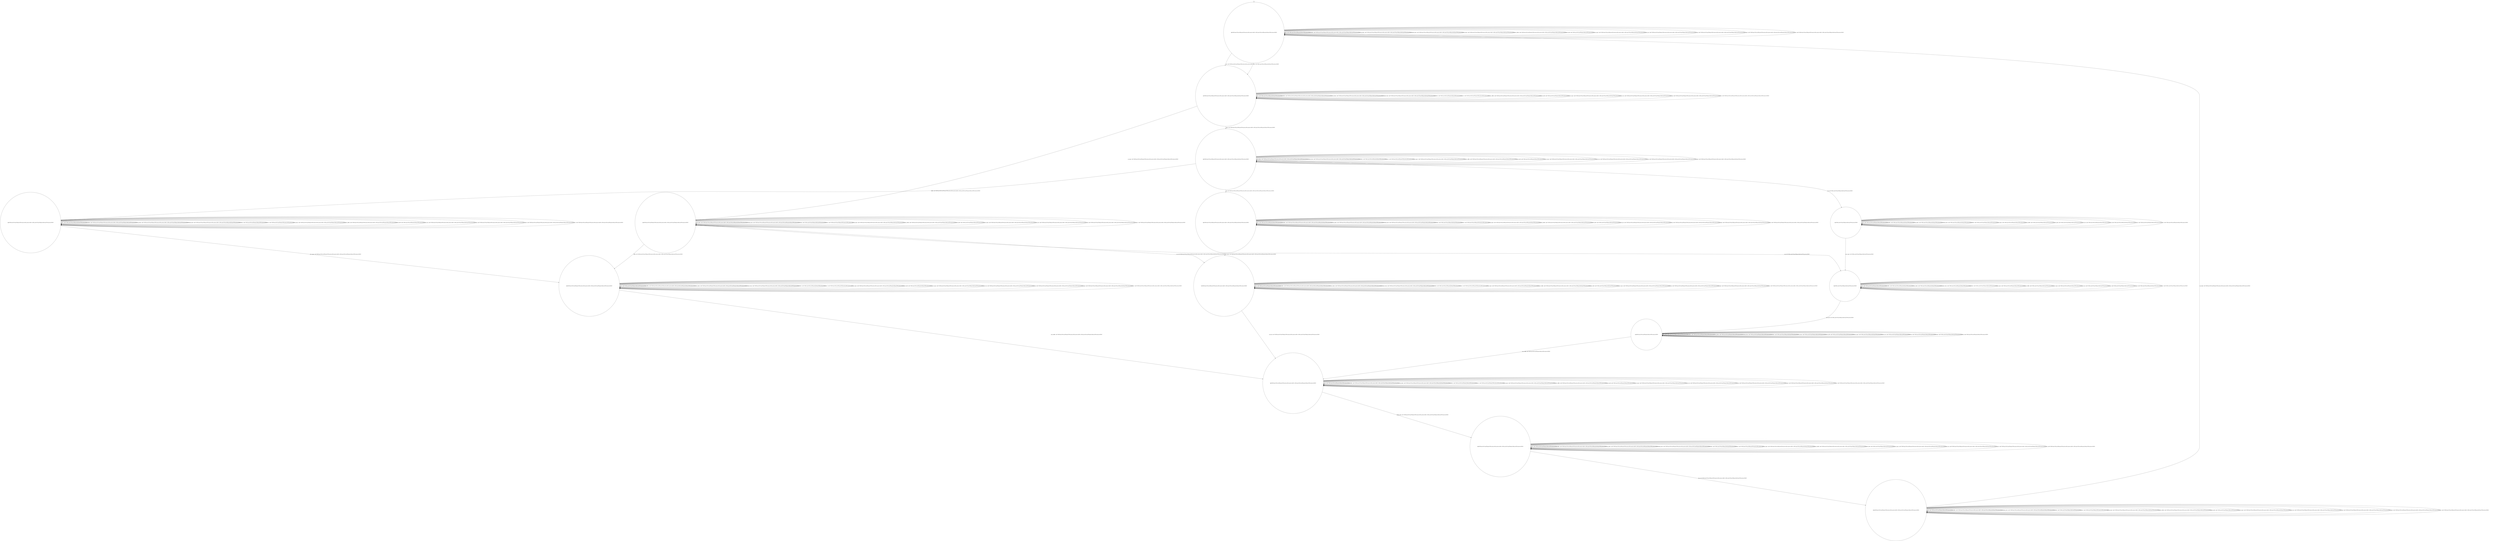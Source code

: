 digraph g {
	edge [lblstyle="above, sloped"];
	s0 [shape="circle" label="0@[((EUR and COF and TEA and TON and not DOL and not CAP) or (DOL and COF and TEA and CAP and TON and not EUR))]"];
	s1 [shape="circle" label="1@[((EUR and COF and TEA and TON and not DOL and not CAP) or (DOL and COF and TEA and CAP and TON and not EUR))]"];
	s2 [shape="circle" label="2@[((EUR and COF and TEA and TON and not DOL and not CAP) or (DOL and COF and TEA and CAP and TON and not EUR))]"];
	s3 [shape="circle" label="3@[((EUR and COF and TEA and TON and not DOL and not CAP) or (DOL and COF and TEA and CAP and TON and not EUR))]"];
	s4 [shape="circle" label="4@[((EUR and COF and TEA and TON and not DOL and not CAP) or (DOL and COF and TEA and CAP and TON and not EUR))]"];
	s5 [shape="circle" label="5@[((EUR and COF and TEA and TON and not DOL and not CAP) or (DOL and COF and TEA and CAP and TON and not EUR))]"];
	s6 [shape="circle" label="6@[((EUR and COF and TEA and TON and not DOL and not CAP) or (DOL and COF and TEA and CAP and TON and not EUR))]"];
	s7 [shape="circle" label="7@[((EUR and COF and TEA and TON and not DOL and not CAP) or (DOL and COF and TEA and CAP and TON and not EUR))]"];
	s8 [shape="circle" label="8@[((EUR and COF and TEA and TON and not DOL and not CAP) or (DOL and COF and TEA and CAP and TON and not EUR))]"];
	s9 [shape="circle" label="9@[((EUR and COF and TEA and TON and not DOL and not CAP) or (DOL and COF and TEA and CAP and TON and not EUR))]"];
	s10 [shape="circle" label="10@[((EUR and COF and TEA and TON and not DOL and not CAP) or (DOL and COF and TEA and CAP and TON and not EUR))]"];
	s11 [shape="circle" label="11@[((DOL and COF and TEA and CAP and TON and not EUR))]"];
	s12 [shape="circle" label="12@[((DOL and COF and TEA and CAP and TON and not EUR))]"];
	s13 [shape="circle" label="13@[((DOL and COF and TEA and CAP and TON and not EUR))]"];
	s0 -> s0 [label="cap / nok() [((DOL and COF and TEA and CAP and TON and not EUR))]"];
	s0 -> s0 [label="coffee / nok() [((EUR and COF and TEA and TON and not DOL and not CAP) or (DOL and COF and TEA and CAP and TON and not EUR))]"];
	s0 -> s0 [label="cup_taken / nok() [((EUR and COF and TEA and TON and not DOL and not CAP) or (DOL and COF and TEA and CAP and TON and not EUR))]"];
	s0 -> s0 [label="display_done / nok() [((EUR and COF and TEA and TON and not DOL and not CAP) or (DOL and COF and TEA and CAP and TON and not EUR))]"];
	s0 -> s1 [label="dollar / ok() [((DOL and COF and TEA and CAP and TON and not EUR))]"];
	s0 -> s1 [label="euro / ok() [((EUR and COF and TEA and TON and not DOL and not CAP))]"];
	s0 -> s0 [label="no_sugar / nok() [((EUR and COF and TEA and TON and not DOL and not CAP) or (DOL and COF and TEA and CAP and TON and not EUR))]"];
	s0 -> s0 [label="pour_coffee / nok() [((EUR and COF and TEA and TON and not DOL and not CAP) or (DOL and COF and TEA and CAP and TON and not EUR))]"];
	s0 -> s0 [label="pour_milk / nok() [((DOL and COF and TEA and CAP and TON and not EUR))]"];
	s0 -> s0 [label="pour_sugar / nok() [((EUR and COF and TEA and TON and not DOL and not CAP) or (DOL and COF and TEA and CAP and TON and not EUR))]"];
	s0 -> s0 [label="pour_tea / nok() [((EUR and COF and TEA and TON and not DOL and not CAP) or (DOL and COF and TEA and CAP and TON and not EUR))]"];
	s0 -> s0 [label="ring / nok() [((EUR and COF and TEA and TON and not DOL and not CAP) or (DOL and COF and TEA and CAP and TON and not EUR))]"];
	s0 -> s0 [label="sugar / nok() [((EUR and COF and TEA and TON and not DOL and not CAP) or (DOL and COF and TEA and CAP and TON and not EUR))]"];
	s0 -> s0 [label="tea / nok() [((EUR and COF and TEA and TON and not DOL and not CAP) or (DOL and COF and TEA and CAP and TON and not EUR))]"];
	s1 -> s1 [label="cap / nok() [((DOL and COF and TEA and CAP and TON and not EUR))]"];
	s1 -> s1 [label="coffee / nok() [((EUR and COF and TEA and TON and not DOL and not CAP) or (DOL and COF and TEA and CAP and TON and not EUR))]"];
	s1 -> s1 [label="cup_taken / nok() [((EUR and COF and TEA and TON and not DOL and not CAP) or (DOL and COF and TEA and CAP and TON and not EUR))]"];
	s1 -> s1 [label="display_done / nok() [((EUR and COF and TEA and TON and not DOL and not CAP) or (DOL and COF and TEA and CAP and TON and not EUR))]"];
	s1 -> s1 [label="dollar / nok() [((DOL and COF and TEA and CAP and TON and not EUR))]"];
	s1 -> s1 [label="euro / nok() [((EUR and COF and TEA and TON and not DOL and not CAP))]"];
	s1 -> s2 [label="no_sugar / ok() [((EUR and COF and TEA and TON and not DOL and not CAP) or (DOL and COF and TEA and CAP and TON and not EUR))]"];
	s1 -> s1 [label="pour_coffee / nok() [((EUR and COF and TEA and TON and not DOL and not CAP) or (DOL and COF and TEA and CAP and TON and not EUR))]"];
	s1 -> s1 [label="pour_milk / nok() [((DOL and COF and TEA and CAP and TON and not EUR))]"];
	s1 -> s1 [label="pour_sugar / nok() [((EUR and COF and TEA and TON and not DOL and not CAP) or (DOL and COF and TEA and CAP and TON and not EUR))]"];
	s1 -> s1 [label="pour_tea / nok() [((EUR and COF and TEA and TON and not DOL and not CAP) or (DOL and COF and TEA and CAP and TON and not EUR))]"];
	s1 -> s1 [label="ring / nok() [((EUR and COF and TEA and TON and not DOL and not CAP) or (DOL and COF and TEA and CAP and TON and not EUR))]"];
	s1 -> s3 [label="sugar / ok() [((EUR and COF and TEA and TON and not DOL and not CAP) or (DOL and COF and TEA and CAP and TON and not EUR))]"];
	s1 -> s1 [label="tea / nok() [((EUR and COF and TEA and TON and not DOL and not CAP) or (DOL and COF and TEA and CAP and TON and not EUR))]"];
	s2 -> s12 [label="cap / ok() [((DOL and COF and TEA and CAP and TON and not EUR))]"];
	s2 -> s6 [label="coffee / ok() [((EUR and COF and TEA and TON and not DOL and not CAP) or (DOL and COF and TEA and CAP and TON and not EUR))]"];
	s2 -> s2 [label="cup_taken / nok() [((EUR and COF and TEA and TON and not DOL and not CAP) or (DOL and COF and TEA and CAP and TON and not EUR))]"];
	s2 -> s2 [label="display_done / nok() [((EUR and COF and TEA and TON and not DOL and not CAP) or (DOL and COF and TEA and CAP and TON and not EUR))]"];
	s2 -> s2 [label="dollar / nok() [((DOL and COF and TEA and CAP and TON and not EUR))]"];
	s2 -> s2 [label="euro / nok() [((EUR and COF and TEA and TON and not DOL and not CAP))]"];
	s2 -> s2 [label="no_sugar / nok() [((EUR and COF and TEA and TON and not DOL and not CAP) or (DOL and COF and TEA and CAP and TON and not EUR))]"];
	s2 -> s2 [label="pour_coffee / nok() [((EUR and COF and TEA and TON and not DOL and not CAP) or (DOL and COF and TEA and CAP and TON and not EUR))]"];
	s2 -> s2 [label="pour_milk / nok() [((DOL and COF and TEA and CAP and TON and not EUR))]"];
	s2 -> s2 [label="pour_sugar / nok() [((EUR and COF and TEA and TON and not DOL and not CAP) or (DOL and COF and TEA and CAP and TON and not EUR))]"];
	s2 -> s2 [label="pour_tea / nok() [((EUR and COF and TEA and TON and not DOL and not CAP) or (DOL and COF and TEA and CAP and TON and not EUR))]"];
	s2 -> s2 [label="ring / nok() [((EUR and COF and TEA and TON and not DOL and not CAP) or (DOL and COF and TEA and CAP and TON and not EUR))]"];
	s2 -> s2 [label="sugar / void() [((EUR and COF and TEA and TON and not DOL and not CAP) or (DOL and COF and TEA and CAP and TON and not EUR))]"];
	s2 -> s7 [label="tea / ok() [((EUR and COF and TEA and TON and not DOL and not CAP) or (DOL and COF and TEA and CAP and TON and not EUR))]"];
	s3 -> s11 [label="cap / ok() [((DOL and COF and TEA and CAP and TON and not EUR))]"];
	s3 -> s4 [label="coffee / ok() [((EUR and COF and TEA and TON and not DOL and not CAP) or (DOL and COF and TEA and CAP and TON and not EUR))]"];
	s3 -> s3 [label="cup_taken / nok() [((EUR and COF and TEA and TON and not DOL and not CAP) or (DOL and COF and TEA and CAP and TON and not EUR))]"];
	s3 -> s3 [label="display_done / nok() [((EUR and COF and TEA and TON and not DOL and not CAP) or (DOL and COF and TEA and CAP and TON and not EUR))]"];
	s3 -> s3 [label="dollar / nok() [((DOL and COF and TEA and CAP and TON and not EUR))]"];
	s3 -> s3 [label="euro / nok() [((EUR and COF and TEA and TON and not DOL and not CAP))]"];
	s3 -> s3 [label="no_sugar / void() [((EUR and COF and TEA and TON and not DOL and not CAP) or (DOL and COF and TEA and CAP and TON and not EUR))]"];
	s3 -> s3 [label="pour_coffee / nok() [((EUR and COF and TEA and TON and not DOL and not CAP) or (DOL and COF and TEA and CAP and TON and not EUR))]"];
	s3 -> s3 [label="pour_milk / nok() [((DOL and COF and TEA and CAP and TON and not EUR))]"];
	s3 -> s3 [label="pour_sugar / nok() [((EUR and COF and TEA and TON and not DOL and not CAP) or (DOL and COF and TEA and CAP and TON and not EUR))]"];
	s3 -> s3 [label="pour_tea / nok() [((EUR and COF and TEA and TON and not DOL and not CAP) or (DOL and COF and TEA and CAP and TON and not EUR))]"];
	s3 -> s3 [label="ring / nok() [((EUR and COF and TEA and TON and not DOL and not CAP) or (DOL and COF and TEA and CAP and TON and not EUR))]"];
	s3 -> s3 [label="sugar / nok() [((EUR and COF and TEA and TON and not DOL and not CAP) or (DOL and COF and TEA and CAP and TON and not EUR))]"];
	s3 -> s5 [label="tea / ok() [((EUR and COF and TEA and TON and not DOL and not CAP) or (DOL and COF and TEA and CAP and TON and not EUR))]"];
	s4 -> s4 [label="cap / void() [((DOL and COF and TEA and CAP and TON and not EUR))]"];
	s4 -> s4 [label="coffee / nok() [((EUR and COF and TEA and TON and not DOL and not CAP) or (DOL and COF and TEA and CAP and TON and not EUR))]"];
	s4 -> s4 [label="cup_taken / nok() [((EUR and COF and TEA and TON and not DOL and not CAP) or (DOL and COF and TEA and CAP and TON and not EUR))]"];
	s4 -> s4 [label="display_done / nok() [((EUR and COF and TEA and TON and not DOL and not CAP) or (DOL and COF and TEA and CAP and TON and not EUR))]"];
	s4 -> s4 [label="dollar / nok() [((DOL and COF and TEA and CAP and TON and not EUR))]"];
	s4 -> s4 [label="euro / nok() [((EUR and COF and TEA and TON and not DOL and not CAP))]"];
	s4 -> s4 [label="no_sugar / nok() [((EUR and COF and TEA and TON and not DOL and not CAP) or (DOL and COF and TEA and CAP and TON and not EUR))]"];
	s4 -> s4 [label="pour_coffee / nok() [((EUR and COF and TEA and TON and not DOL and not CAP) or (DOL and COF and TEA and CAP and TON and not EUR))]"];
	s4 -> s4 [label="pour_milk / nok() [((DOL and COF and TEA and CAP and TON and not EUR))]"];
	s4 -> s6 [label="pour_sugar / ok() [((EUR and COF and TEA and TON and not DOL and not CAP) or (DOL and COF and TEA and CAP and TON and not EUR))]"];
	s4 -> s4 [label="pour_tea / nok() [((EUR and COF and TEA and TON and not DOL and not CAP) or (DOL and COF and TEA and CAP and TON and not EUR))]"];
	s4 -> s4 [label="ring / nok() [((EUR and COF and TEA and TON and not DOL and not CAP) or (DOL and COF and TEA and CAP and TON and not EUR))]"];
	s4 -> s4 [label="sugar / nok() [((EUR and COF and TEA and TON and not DOL and not CAP) or (DOL and COF and TEA and CAP and TON and not EUR))]"];
	s4 -> s4 [label="tea / void() [((EUR and COF and TEA and TON and not DOL and not CAP) or (DOL and COF and TEA and CAP and TON and not EUR))]"];
	s5 -> s5 [label="cap / void() [((DOL and COF and TEA and CAP and TON and not EUR))]"];
	s5 -> s5 [label="coffee / void() [((EUR and COF and TEA and TON and not DOL and not CAP) or (DOL and COF and TEA and CAP and TON and not EUR))]"];
	s5 -> s5 [label="cup_taken / nok() [((EUR and COF and TEA and TON and not DOL and not CAP) or (DOL and COF and TEA and CAP and TON and not EUR))]"];
	s5 -> s5 [label="display_done / nok() [((EUR and COF and TEA and TON and not DOL and not CAP) or (DOL and COF and TEA and CAP and TON and not EUR))]"];
	s5 -> s5 [label="dollar / nok() [((DOL and COF and TEA and CAP and TON and not EUR))]"];
	s5 -> s5 [label="euro / nok() [((EUR and COF and TEA and TON and not DOL and not CAP))]"];
	s5 -> s5 [label="no_sugar / nok() [((EUR and COF and TEA and TON and not DOL and not CAP) or (DOL and COF and TEA and CAP and TON and not EUR))]"];
	s5 -> s5 [label="pour_coffee / nok() [((EUR and COF and TEA and TON and not DOL and not CAP) or (DOL and COF and TEA and CAP and TON and not EUR))]"];
	s5 -> s5 [label="pour_milk / nok() [((DOL and COF and TEA and CAP and TON and not EUR))]"];
	s5 -> s7 [label="pour_sugar / ok() [((EUR and COF and TEA and TON and not DOL and not CAP) or (DOL and COF and TEA and CAP and TON and not EUR))]"];
	s5 -> s5 [label="pour_tea / nok() [((EUR and COF and TEA and TON and not DOL and not CAP) or (DOL and COF and TEA and CAP and TON and not EUR))]"];
	s5 -> s5 [label="ring / nok() [((EUR and COF and TEA and TON and not DOL and not CAP) or (DOL and COF and TEA and CAP and TON and not EUR))]"];
	s5 -> s5 [label="sugar / nok() [((EUR and COF and TEA and TON and not DOL and not CAP) or (DOL and COF and TEA and CAP and TON and not EUR))]"];
	s5 -> s5 [label="tea / nok() [((EUR and COF and TEA and TON and not DOL and not CAP) or (DOL and COF and TEA and CAP and TON and not EUR))]"];
	s6 -> s6 [label="cap / void() [((DOL and COF and TEA and CAP and TON and not EUR))]"];
	s6 -> s6 [label="coffee / nok() [((EUR and COF and TEA and TON and not DOL and not CAP) or (DOL and COF and TEA and CAP and TON and not EUR))]"];
	s6 -> s6 [label="cup_taken / nok() [((EUR and COF and TEA and TON and not DOL and not CAP) or (DOL and COF and TEA and CAP and TON and not EUR))]"];
	s6 -> s6 [label="display_done / nok() [((EUR and COF and TEA and TON and not DOL and not CAP) or (DOL and COF and TEA and CAP and TON and not EUR))]"];
	s6 -> s6 [label="dollar / nok() [((DOL and COF and TEA and CAP and TON and not EUR))]"];
	s6 -> s6 [label="euro / nok() [((EUR and COF and TEA and TON and not DOL and not CAP))]"];
	s6 -> s6 [label="no_sugar / nok() [((EUR and COF and TEA and TON and not DOL and not CAP) or (DOL and COF and TEA and CAP and TON and not EUR))]"];
	s6 -> s8 [label="pour_coffee / ok() [((EUR and COF and TEA and TON and not DOL and not CAP) or (DOL and COF and TEA and CAP and TON and not EUR))]"];
	s6 -> s6 [label="pour_milk / nok() [((DOL and COF and TEA and CAP and TON and not EUR))]"];
	s6 -> s6 [label="pour_sugar / nok() [((EUR and COF and TEA and TON and not DOL and not CAP) or (DOL and COF and TEA and CAP and TON and not EUR))]"];
	s6 -> s6 [label="pour_tea / nok() [((EUR and COF and TEA and TON and not DOL and not CAP) or (DOL and COF and TEA and CAP and TON and not EUR))]"];
	s6 -> s6 [label="ring / nok() [((EUR and COF and TEA and TON and not DOL and not CAP) or (DOL and COF and TEA and CAP and TON and not EUR))]"];
	s6 -> s6 [label="sugar / nok() [((EUR and COF and TEA and TON and not DOL and not CAP) or (DOL and COF and TEA and CAP and TON and not EUR))]"];
	s6 -> s6 [label="tea / void() [((EUR and COF and TEA and TON and not DOL and not CAP) or (DOL and COF and TEA and CAP and TON and not EUR))]"];
	s7 -> s7 [label="cap / void() [((DOL and COF and TEA and CAP and TON and not EUR))]"];
	s7 -> s7 [label="coffee / void() [((EUR and COF and TEA and TON and not DOL and not CAP) or (DOL and COF and TEA and CAP and TON and not EUR))]"];
	s7 -> s7 [label="cup_taken / nok() [((EUR and COF and TEA and TON and not DOL and not CAP) or (DOL and COF and TEA and CAP and TON and not EUR))]"];
	s7 -> s7 [label="display_done / nok() [((EUR and COF and TEA and TON and not DOL and not CAP) or (DOL and COF and TEA and CAP and TON and not EUR))]"];
	s7 -> s7 [label="dollar / nok() [((DOL and COF and TEA and CAP and TON and not EUR))]"];
	s7 -> s7 [label="euro / nok() [((EUR and COF and TEA and TON and not DOL and not CAP))]"];
	s7 -> s7 [label="no_sugar / nok() [((EUR and COF and TEA and TON and not DOL and not CAP) or (DOL and COF and TEA and CAP and TON and not EUR))]"];
	s7 -> s7 [label="pour_coffee / nok() [((EUR and COF and TEA and TON and not DOL and not CAP) or (DOL and COF and TEA and CAP and TON and not EUR))]"];
	s7 -> s7 [label="pour_milk / nok() [((DOL and COF and TEA and CAP and TON and not EUR))]"];
	s7 -> s7 [label="pour_sugar / nok() [((EUR and COF and TEA and TON and not DOL and not CAP) or (DOL and COF and TEA and CAP and TON and not EUR))]"];
	s7 -> s8 [label="pour_tea / ok() [((EUR and COF and TEA and TON and not DOL and not CAP) or (DOL and COF and TEA and CAP and TON and not EUR))]"];
	s7 -> s7 [label="ring / nok() [((EUR and COF and TEA and TON and not DOL and not CAP) or (DOL and COF and TEA and CAP and TON and not EUR))]"];
	s7 -> s7 [label="sugar / nok() [((EUR and COF and TEA and TON and not DOL and not CAP) or (DOL and COF and TEA and CAP and TON and not EUR))]"];
	s7 -> s7 [label="tea / nok() [((EUR and COF and TEA and TON and not DOL and not CAP) or (DOL and COF and TEA and CAP and TON and not EUR))]"];
	s8 -> s8 [label="cap / nok() [((DOL and COF and TEA and CAP and TON and not EUR))]"];
	s8 -> s8 [label="coffee / nok() [((EUR and COF and TEA and TON and not DOL and not CAP) or (DOL and COF and TEA and CAP and TON and not EUR))]"];
	s8 -> s8 [label="cup_taken / nok() [((EUR and COF and TEA and TON and not DOL and not CAP) or (DOL and COF and TEA and CAP and TON and not EUR))]"];
	s8 -> s9 [label="display_done / ok() [((EUR and COF and TEA and TON and not DOL and not CAP) or (DOL and COF and TEA and CAP and TON and not EUR))]"];
	s8 -> s8 [label="dollar / nok() [((DOL and COF and TEA and CAP and TON and not EUR))]"];
	s8 -> s8 [label="euro / nok() [((EUR and COF and TEA and TON and not DOL and not CAP))]"];
	s8 -> s8 [label="no_sugar / nok() [((EUR and COF and TEA and TON and not DOL and not CAP) or (DOL and COF and TEA and CAP and TON and not EUR))]"];
	s8 -> s8 [label="pour_coffee / nok() [((EUR and COF and TEA and TON and not DOL and not CAP) or (DOL and COF and TEA and CAP and TON and not EUR))]"];
	s8 -> s8 [label="pour_milk / nok() [((DOL and COF and TEA and CAP and TON and not EUR))]"];
	s8 -> s8 [label="pour_sugar / nok() [((EUR and COF and TEA and TON and not DOL and not CAP) or (DOL and COF and TEA and CAP and TON and not EUR))]"];
	s8 -> s8 [label="pour_tea / nok() [((EUR and COF and TEA and TON and not DOL and not CAP) or (DOL and COF and TEA and CAP and TON and not EUR))]"];
	s8 -> s8 [label="ring / nok() [((EUR and COF and TEA and TON and not DOL and not CAP) or (DOL and COF and TEA and CAP and TON and not EUR))]"];
	s8 -> s8 [label="sugar / nok() [((EUR and COF and TEA and TON and not DOL and not CAP) or (DOL and COF and TEA and CAP and TON and not EUR))]"];
	s8 -> s8 [label="tea / nok() [((EUR and COF and TEA and TON and not DOL and not CAP) or (DOL and COF and TEA and CAP and TON and not EUR))]"];
	s9 -> s9 [label="cap / nok() [((DOL and COF and TEA and CAP and TON and not EUR))]"];
	s9 -> s9 [label="coffee / nok() [((EUR and COF and TEA and TON and not DOL and not CAP) or (DOL and COF and TEA and CAP and TON and not EUR))]"];
	s9 -> s9 [label="cup_taken / nok() [((EUR and COF and TEA and TON and not DOL and not CAP) or (DOL and COF and TEA and CAP and TON and not EUR))]"];
	s9 -> s9 [label="display_done / nok() [((EUR and COF and TEA and TON and not DOL and not CAP) or (DOL and COF and TEA and CAP and TON and not EUR))]"];
	s9 -> s9 [label="dollar / nok() [((DOL and COF and TEA and CAP and TON and not EUR))]"];
	s9 -> s9 [label="euro / nok() [((EUR and COF and TEA and TON and not DOL and not CAP))]"];
	s9 -> s9 [label="no_sugar / nok() [((EUR and COF and TEA and TON and not DOL and not CAP) or (DOL and COF and TEA and CAP and TON and not EUR))]"];
	s9 -> s9 [label="pour_coffee / nok() [((EUR and COF and TEA and TON and not DOL and not CAP) or (DOL and COF and TEA and CAP and TON and not EUR))]"];
	s9 -> s9 [label="pour_milk / nok() [((DOL and COF and TEA and CAP and TON and not EUR))]"];
	s9 -> s9 [label="pour_sugar / nok() [((EUR and COF and TEA and TON and not DOL and not CAP) or (DOL and COF and TEA and CAP and TON and not EUR))]"];
	s9 -> s9 [label="pour_tea / nok() [((EUR and COF and TEA and TON and not DOL and not CAP) or (DOL and COF and TEA and CAP and TON and not EUR))]"];
	s9 -> s10 [label="ring / ok() [((EUR and COF and TEA and TON and not DOL and not CAP) or (DOL and COF and TEA and CAP and TON and not EUR))]"];
	s9 -> s9 [label="sugar / nok() [((EUR and COF and TEA and TON and not DOL and not CAP) or (DOL and COF and TEA and CAP and TON and not EUR))]"];
	s9 -> s9 [label="tea / nok() [((EUR and COF and TEA and TON and not DOL and not CAP) or (DOL and COF and TEA and CAP and TON and not EUR))]"];
	s10 -> s10 [label="cap / nok() [((DOL and COF and TEA and CAP and TON and not EUR))]"];
	s10 -> s10 [label="coffee / nok() [((EUR and COF and TEA and TON and not DOL and not CAP) or (DOL and COF and TEA and CAP and TON and not EUR))]"];
	s10 -> s0 [label="cup_taken / ok() [((EUR and COF and TEA and TON and not DOL and not CAP) or (DOL and COF and TEA and CAP and TON and not EUR))]"];
	s10 -> s10 [label="display_done / nok() [((EUR and COF and TEA and TON and not DOL and not CAP) or (DOL and COF and TEA and CAP and TON and not EUR))]"];
	s10 -> s10 [label="dollar / nok() [((DOL and COF and TEA and CAP and TON and not EUR))]"];
	s10 -> s10 [label="euro / nok() [((EUR and COF and TEA and TON and not DOL and not CAP))]"];
	s10 -> s10 [label="no_sugar / nok() [((EUR and COF and TEA and TON and not DOL and not CAP) or (DOL and COF and TEA and CAP and TON and not EUR))]"];
	s10 -> s10 [label="pour_coffee / nok() [((EUR and COF and TEA and TON and not DOL and not CAP) or (DOL and COF and TEA and CAP and TON and not EUR))]"];
	s10 -> s10 [label="pour_milk / nok() [((DOL and COF and TEA and CAP and TON and not EUR))]"];
	s10 -> s10 [label="pour_sugar / nok() [((EUR and COF and TEA and TON and not DOL and not CAP) or (DOL and COF and TEA and CAP and TON and not EUR))]"];
	s10 -> s10 [label="pour_tea / nok() [((EUR and COF and TEA and TON and not DOL and not CAP) or (DOL and COF and TEA and CAP and TON and not EUR))]"];
	s10 -> s10 [label="ring / nok() [((EUR and COF and TEA and TON and not DOL and not CAP) or (DOL and COF and TEA and CAP and TON and not EUR))]"];
	s10 -> s10 [label="sugar / nok() [((EUR and COF and TEA and TON and not DOL and not CAP) or (DOL and COF and TEA and CAP and TON and not EUR))]"];
	s10 -> s10 [label="tea / nok() [((EUR and COF and TEA and TON and not DOL and not CAP) or (DOL and COF and TEA and CAP and TON and not EUR))]"];
	s11 -> s11 [label="cap / nok() [((DOL and COF and TEA and CAP and TON and not EUR))]"];
	s11 -> s11 [label="coffee / void() [((DOL and COF and TEA and CAP and TON and not EUR))]"];
	s11 -> s11 [label="cup_taken / nok() [((DOL and COF and TEA and CAP and TON and not EUR))]"];
	s11 -> s11 [label="display_done / nok() [((DOL and COF and TEA and CAP and TON and not EUR))]"];
	s11 -> s11 [label="dollar / nok() [((DOL and COF and TEA and CAP and TON and not EUR))]"];
	s11 -> s11 [label="no_sugar / nok() [((DOL and COF and TEA and CAP and TON and not EUR))]"];
	s11 -> s11 [label="pour_coffee / nok() [((DOL and COF and TEA and CAP and TON and not EUR))]"];
	s11 -> s11 [label="pour_milk / nok() [((DOL and COF and TEA and CAP and TON and not EUR))]"];
	s11 -> s12 [label="pour_sugar / ok() [((DOL and COF and TEA and CAP and TON and not EUR))]"];
	s11 -> s11 [label="pour_tea / nok() [((DOL and COF and TEA and CAP and TON and not EUR))]"];
	s11 -> s11 [label="ring / nok() [((DOL and COF and TEA and CAP and TON and not EUR))]"];
	s11 -> s11 [label="sugar / nok() [((DOL and COF and TEA and CAP and TON and not EUR))]"];
	s11 -> s11 [label="tea / void() [((DOL and COF and TEA and CAP and TON and not EUR))]"];
	s12 -> s12 [label="cap / nok() [((DOL and COF and TEA and CAP and TON and not EUR))]"];
	s12 -> s12 [label="coffee / void() [((DOL and COF and TEA and CAP and TON and not EUR))]"];
	s12 -> s12 [label="cup_taken / nok() [((DOL and COF and TEA and CAP and TON and not EUR))]"];
	s12 -> s12 [label="display_done / nok() [((DOL and COF and TEA and CAP and TON and not EUR))]"];
	s12 -> s12 [label="dollar / nok() [((DOL and COF and TEA and CAP and TON and not EUR))]"];
	s12 -> s12 [label="no_sugar / nok() [((DOL and COF and TEA and CAP and TON and not EUR))]"];
	s12 -> s12 [label="pour_coffee / nok() [((DOL and COF and TEA and CAP and TON and not EUR))]"];
	s12 -> s13 [label="pour_milk / ok() [((DOL and COF and TEA and CAP and TON and not EUR))]"];
	s12 -> s12 [label="pour_sugar / nok() [((DOL and COF and TEA and CAP and TON and not EUR))]"];
	s12 -> s12 [label="pour_tea / nok() [((DOL and COF and TEA and CAP and TON and not EUR))]"];
	s12 -> s12 [label="ring / nok() [((DOL and COF and TEA and CAP and TON and not EUR))]"];
	s12 -> s12 [label="sugar / nok() [((DOL and COF and TEA and CAP and TON and not EUR))]"];
	s12 -> s12 [label="tea / void() [((DOL and COF and TEA and CAP and TON and not EUR))]"];
	s13 -> s13 [label="cap / nok() [((DOL and COF and TEA and CAP and TON and not EUR))]"];
	s13 -> s13 [label="coffee / nok() [((DOL and COF and TEA and CAP and TON and not EUR))]"];
	s13 -> s13 [label="cup_taken / nok() [((DOL and COF and TEA and CAP and TON and not EUR))]"];
	s13 -> s13 [label="display_done / nok() [((DOL and COF and TEA and CAP and TON and not EUR))]"];
	s13 -> s13 [label="dollar / nok() [((DOL and COF and TEA and CAP and TON and not EUR))]"];
	s13 -> s13 [label="no_sugar / nok() [((DOL and COF and TEA and CAP and TON and not EUR))]"];
	s13 -> s8 [label="pour_coffee / ok() [((DOL and COF and TEA and CAP and TON and not EUR))]"];
	s13 -> s13 [label="pour_milk / nok() [((DOL and COF and TEA and CAP and TON and not EUR))]"];
	s13 -> s13 [label="pour_sugar / nok() [((DOL and COF and TEA and CAP and TON and not EUR))]"];
	s13 -> s13 [label="pour_tea / nok() [((DOL and COF and TEA and CAP and TON and not EUR))]"];
	s13 -> s13 [label="ring / nok() [((DOL and COF and TEA and CAP and TON and not EUR))]"];
	s13 -> s13 [label="sugar / nok() [((DOL and COF and TEA and CAP and TON and not EUR))]"];
	s13 -> s13 [label="tea / nok() [((DOL and COF and TEA and CAP and TON and not EUR))]"];
	__start0 [label="" shape="none" width="0" height="0"];
	__start0 -> s0;
}